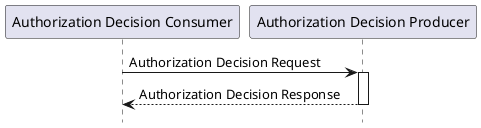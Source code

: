 @startuml
hide footbox

participant "Authorization Decision Consumer" as C
participant "Authorization Decision Producer" as P

C -> P: Authorization Decision Request
activate P
P --> C: Authorization Decision Response
deactivate P

@enduml